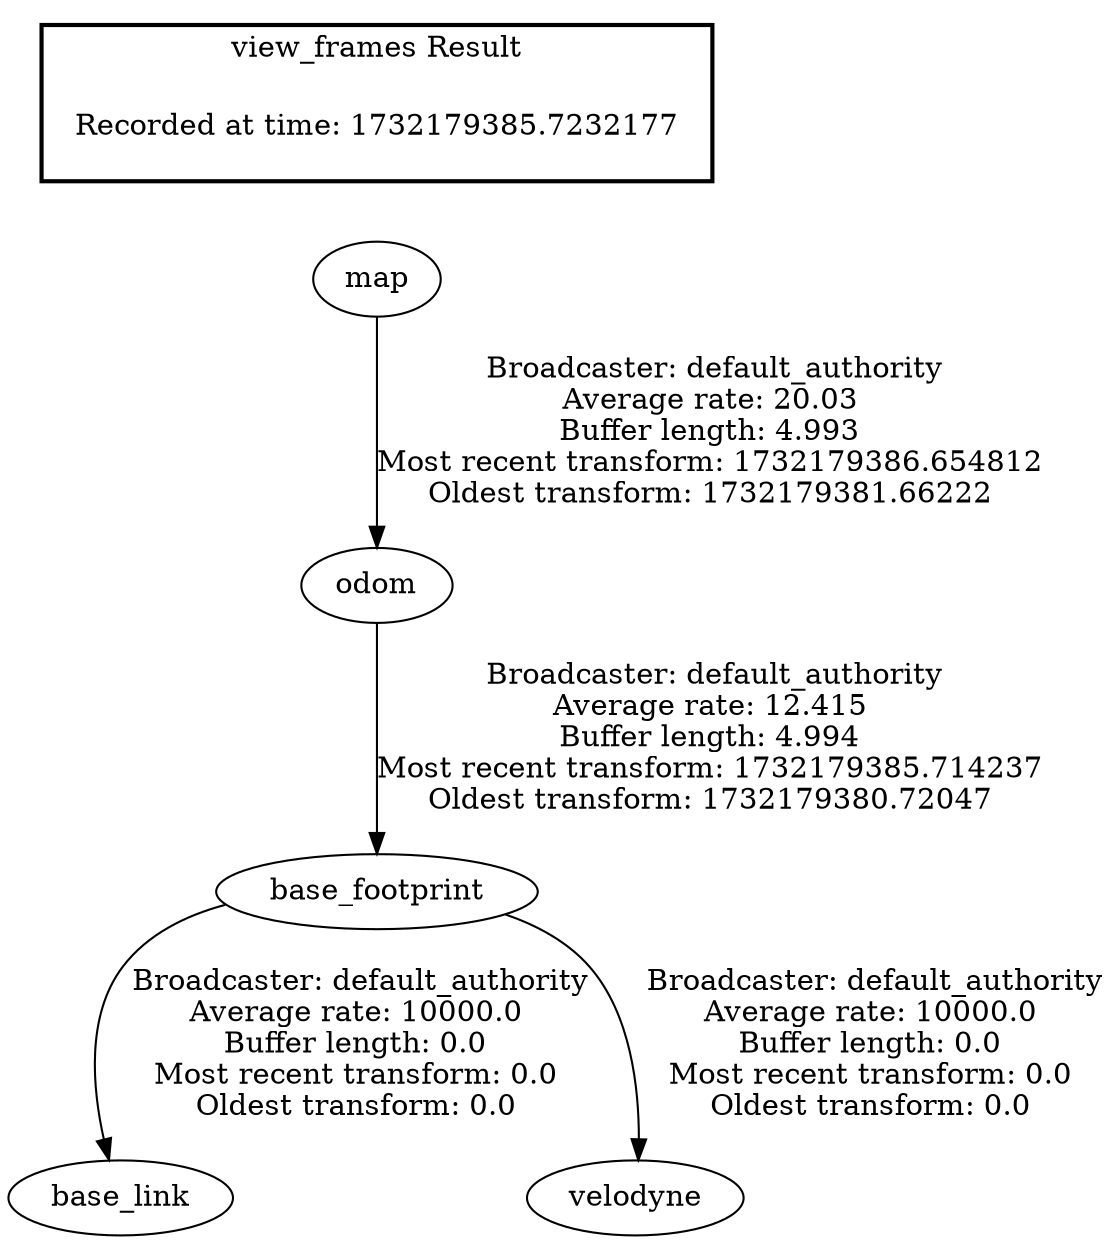 digraph G {
"base_footprint" -> "base_link"[label=" Broadcaster: default_authority\nAverage rate: 10000.0\nBuffer length: 0.0\nMost recent transform: 0.0\nOldest transform: 0.0\n"];
"odom" -> "base_footprint"[label=" Broadcaster: default_authority\nAverage rate: 12.415\nBuffer length: 4.994\nMost recent transform: 1732179385.714237\nOldest transform: 1732179380.72047\n"];
"base_footprint" -> "velodyne"[label=" Broadcaster: default_authority\nAverage rate: 10000.0\nBuffer length: 0.0\nMost recent transform: 0.0\nOldest transform: 0.0\n"];
"map" -> "odom"[label=" Broadcaster: default_authority\nAverage rate: 20.03\nBuffer length: 4.993\nMost recent transform: 1732179386.654812\nOldest transform: 1732179381.66222\n"];
edge [style=invis];
 subgraph cluster_legend { style=bold; color=black; label ="view_frames Result";
"Recorded at time: 1732179385.7232177"[ shape=plaintext ] ;
}->"map";
}